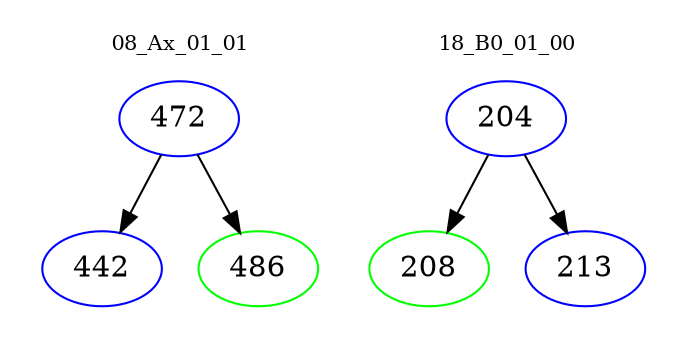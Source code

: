 digraph{
subgraph cluster_0 {
color = white
label = "08_Ax_01_01";
fontsize=10;
T0_472 [label="472", color="blue"]
T0_472 -> T0_442 [color="black"]
T0_442 [label="442", color="blue"]
T0_472 -> T0_486 [color="black"]
T0_486 [label="486", color="green"]
}
subgraph cluster_1 {
color = white
label = "18_B0_01_00";
fontsize=10;
T1_204 [label="204", color="blue"]
T1_204 -> T1_208 [color="black"]
T1_208 [label="208", color="green"]
T1_204 -> T1_213 [color="black"]
T1_213 [label="213", color="blue"]
}
}
